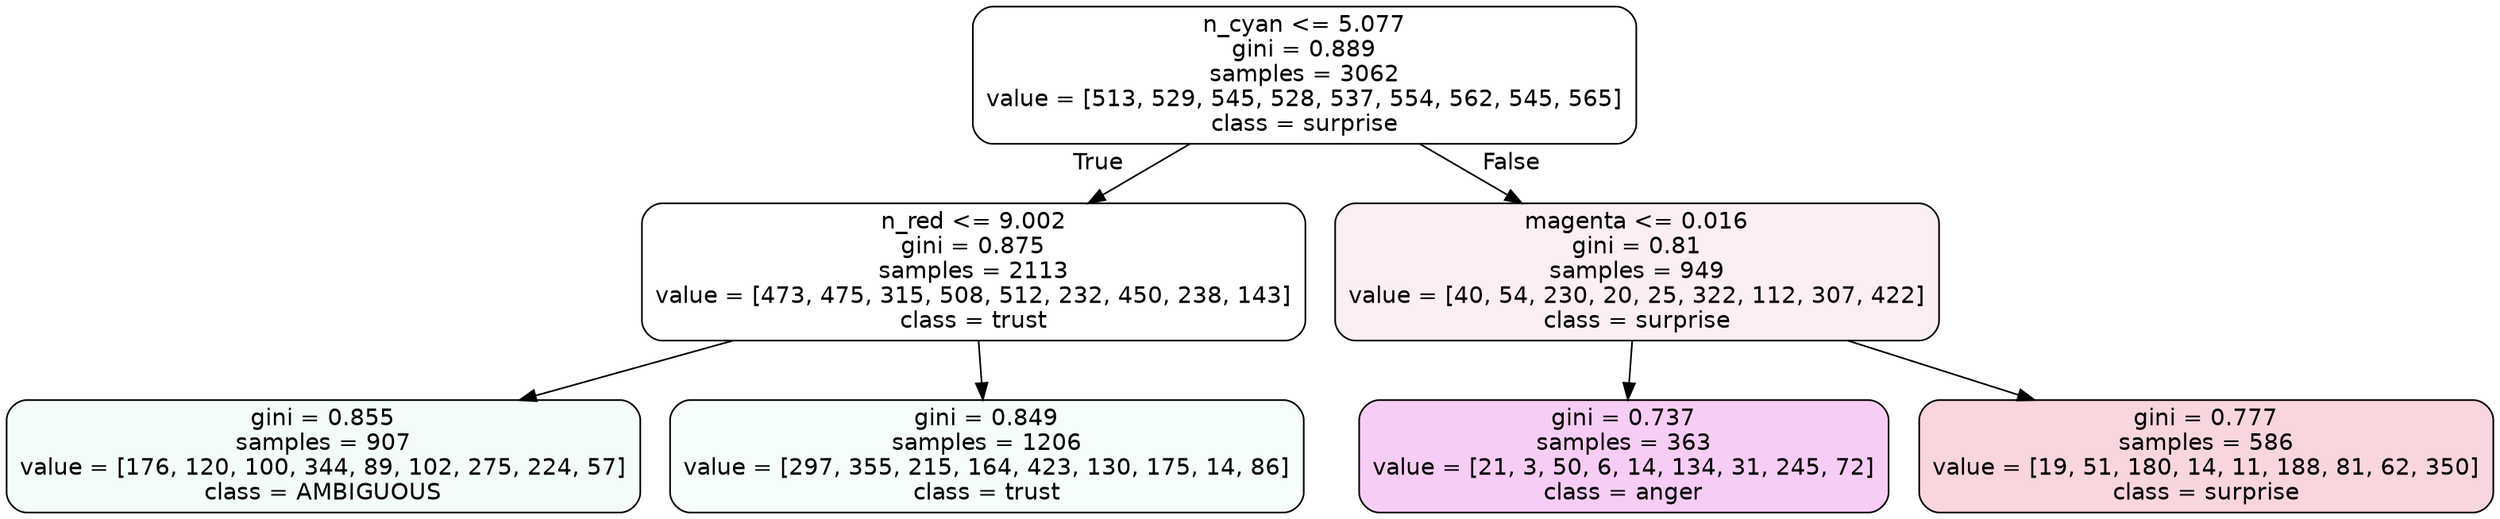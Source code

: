 digraph Tree {
node [shape=box, style="filled, rounded", color="black", fontname=helvetica] ;
edge [fontname=helvetica] ;
0 [label="n_cyan <= 5.077\ngini = 0.889\nsamples = 3062\nvalue = [513, 529, 545, 528, 537, 554, 562, 545, 565]\nclass = surprise", fillcolor="#e5396400"] ;
1 [label="n_red <= 9.002\ngini = 0.875\nsamples = 2113\nvalue = [473, 475, 315, 508, 512, 232, 450, 238, 143]\nclass = trust", fillcolor="#39d7e500"] ;
0 -> 1 [labeldistance=2.5, labelangle=45, headlabel="True"] ;
2 [label="gini = 0.855\nsamples = 907\nvalue = [176, 120, 100, 344, 89, 102, 275, 224, 57]\nclass = AMBIGUOUS", fillcolor="#39e5810f"] ;
1 -> 2 ;
3 [label="gini = 0.849\nsamples = 1206\nvalue = [297, 355, 215, 164, 423, 130, 175, 14, 86]\nclass = trust", fillcolor="#39d7e50c"] ;
1 -> 3 ;
4 [label="magenta <= 0.016\ngini = 0.81\nsamples = 949\nvalue = [40, 54, 230, 20, 25, 322, 112, 307, 422]\nclass = surprise", fillcolor="#e5396415"] ;
0 -> 4 [labeldistance=2.5, labelangle=-45, headlabel="False"] ;
5 [label="gini = 0.737\nsamples = 363\nvalue = [21, 3, 50, 6, 14, 134, 31, 245, 72]\nclass = anger", fillcolor="#e539d740"] ;
4 -> 5 ;
6 [label="gini = 0.777\nsamples = 586\nvalue = [19, 51, 180, 14, 11, 188, 81, 62, 350]\nclass = surprise", fillcolor="#e5396436"] ;
4 -> 6 ;
}